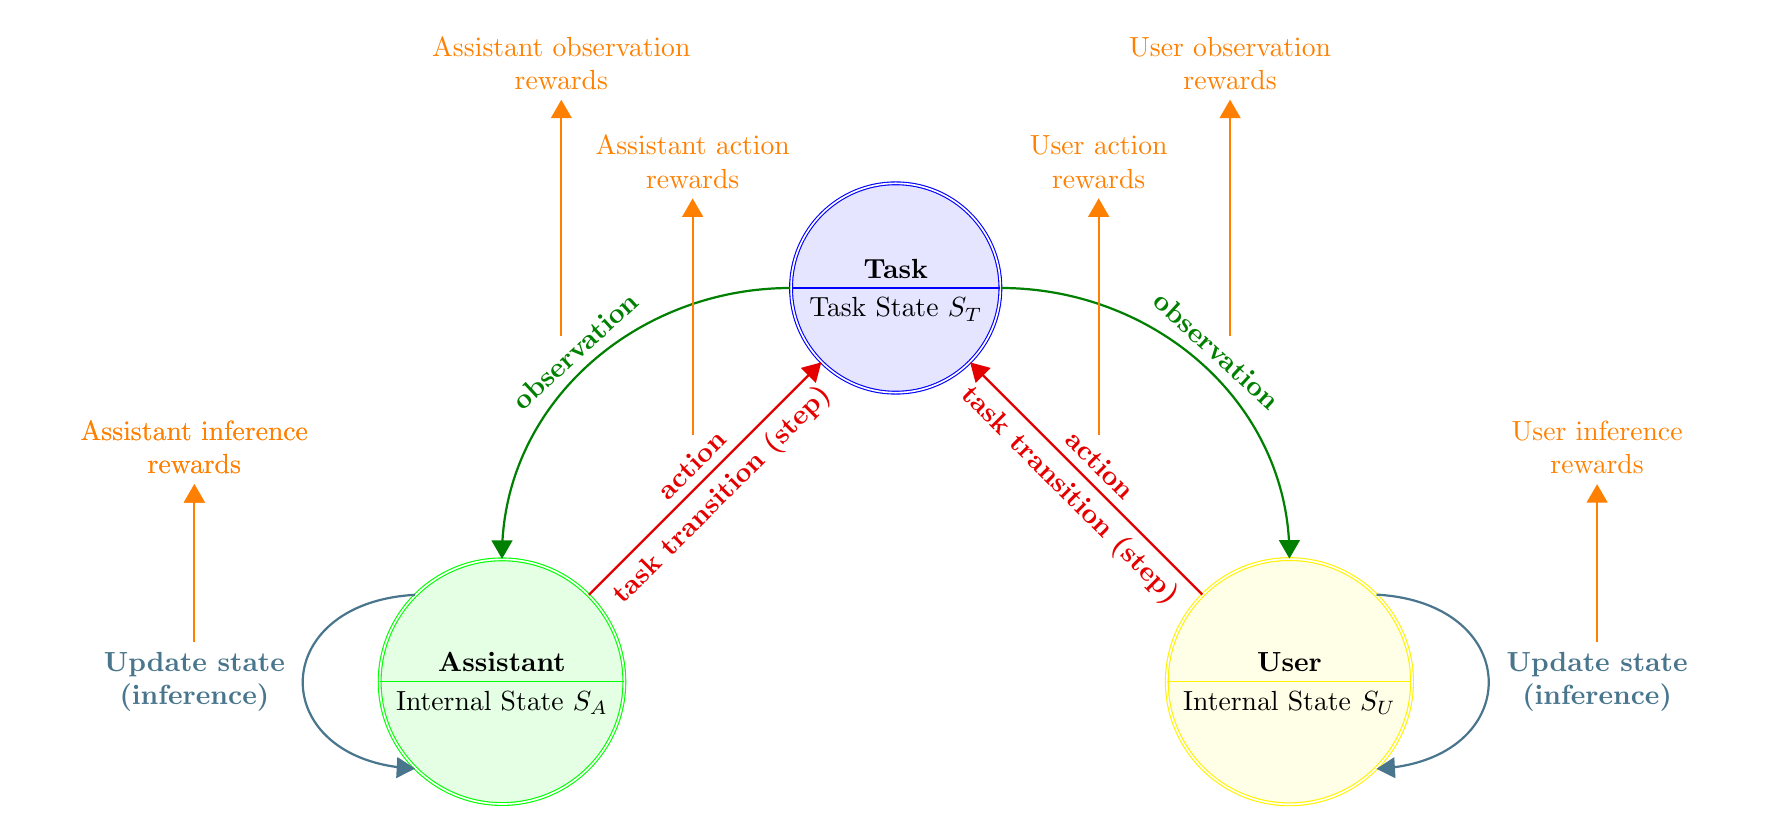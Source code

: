 \begin{tikzpicture}
	\tikzstyle{every text node part}=[font=\bfseries]
	\tikzset{assistant/.style = {circle split, draw = green, double, fill = green!10}}
	\tikzset{user/.style = {circle split, draw = yellow, double, fill = yellow!10}}

%% Task node

\draw (0,0) node[name = task, circle split, double, draw = blue, fill = blue!10]{Task \nodepart{lower}{Task State $S_T$}};
	
%% User Node
\draw (5,-5) node[user, name = user]{
	User
	\nodepart{lower}{Internal State $S_U$}	
	};
	
%% Invis node
%\draw (0,-9) node[name = null]{$\bullet$};

	
%% assistant Node
\draw (-5,-5) node[assistant, name = assistant]{
	Assistant
	\nodepart{lower}{Internal State $S_A$}	
	};
	
%% Edges
\draw[-triangle 60, thick, green!50!black] (task.0) to[out = 0, in = 90] node[midway, sloped, above, text width = 4cm, text centered](label1){observation }(user.90);

\draw[thick, -triangle 60, red!90!black] (user.135) to[out = 135, in = 315] node[midway, sloped, above](labelact1){action} node[midway, sloped, below]{task transition (step)} (task.315);
%\draw[-triangle 60, dotted, ultra thick, red!90!black] (null) -- node[midway, right]{(a)} node[midway, rotate = 90, above]{\texttt{user step}} (task.270);
%\draw[-triangle 60, thick, blue!70] (null) to[out = 180, in = 270] node[midway, sloped, below, text width = 4cm, text centered](label3){observation \texttt{observation~function}} (assistant.270);
\draw[-triangle 60, thick, green!50!black] (task.180) to[out = 180, in = 90] node[midway, sloped, above, text width = 4cm, text centered](label4){observation} (assistant.90);
\draw[-triangle 60, thick, red!90!black] (assistant.45) -- node[midway, above, sloped](labelact2){action} node[midway, below, sloped]{task transition (step)} (task.225);
\draw[-triangle 60, thick, cyan!50!black] (user.45) .. controls (8,-4) and (8,-6).. node[midway, right=-.75cm, text width = 4cm, text centered](label2){Update state (inference)} (user.315);
\draw[-triangle 60, thick, cyan!50!black] (assistant.135) .. controls (-8,-4) and (-8,-6).. node[midway, left=-.75cm, text width = 4cm, text centered](label5){Update state (inference)} (assistant.225);

\draw[-triangle 60, thick, orange, every text node part/.style={align=center}] (label1.90) -- +(0,3) node[above]{User observation \\ rewards};
\draw[-triangle 60, thick, orange, every text node part/.style={align=center}] (label2.90) -- +(0,2) node[above]{User inference \\ rewards};
\draw[-triangle 60, thick, orange, every text node part/.style={align=center}] (label4.90) -- +(0,3) node[above]{Assistant observation \\ rewards};
\draw[-triangle 60, thick, orange,every text node part/.style={align=center}] (label5.90) -- +(0,2) node[above]{Assistant inference \\ rewards};
\draw[-triangle 60, thick, orange, every text node part/.style={align=center}] (label5.90) -- +(0,2) node[above]{Assistant inference \\ rewards};
\draw[-triangle 60, thick, orange, every text node part/.style={align=center}] ($(labelact1.90)+(-.2,.2)$)  -- +(0,3) node[above]{User action \\ rewards};
\draw[-triangle 60, thick, orange, every text node part/.style={align=center}] ($(labelact2.90)+(.2,.2)$)  -- +(0,3) node[above]{Assistant action \\ rewards};

\end{tikzpicture}
